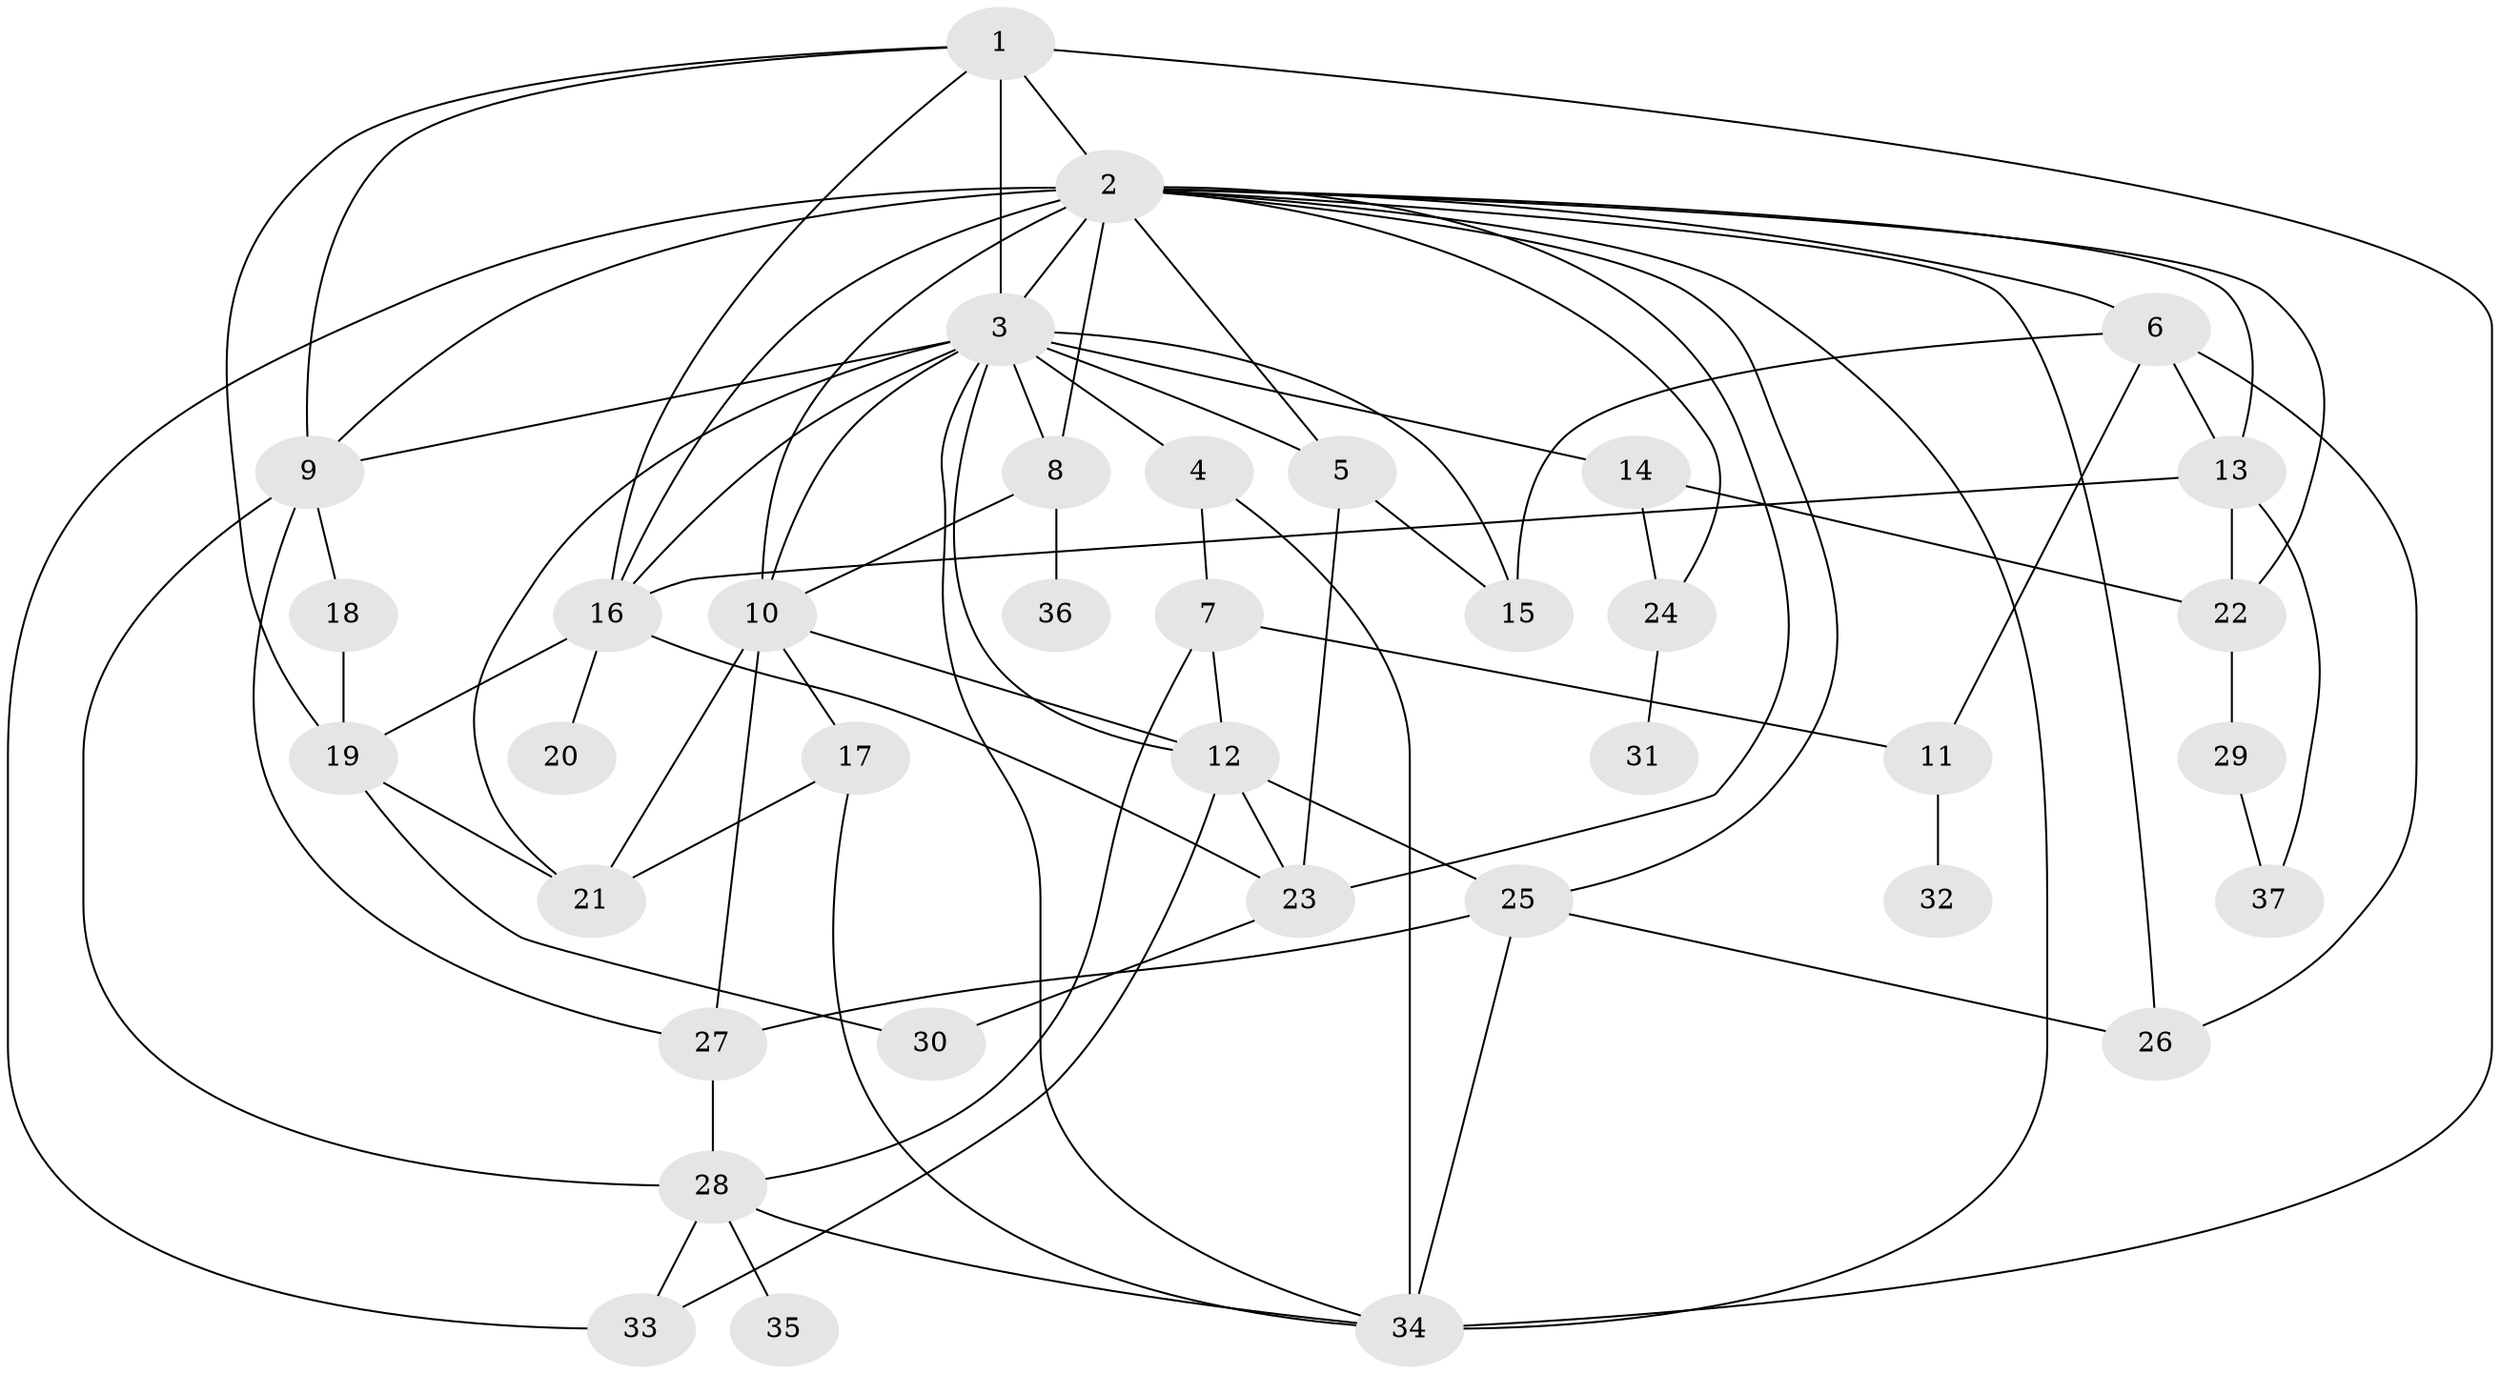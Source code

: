 // original degree distribution, {6: 0.041666666666666664, 3: 0.21666666666666667, 11: 0.008333333333333333, 4: 0.15, 7: 0.016666666666666666, 5: 0.08333333333333333, 8: 0.008333333333333333, 2: 0.2833333333333333, 1: 0.19166666666666668}
// Generated by graph-tools (version 1.1) at 2025/48/03/04/25 22:48:49]
// undirected, 37 vertices, 80 edges
graph export_dot {
  node [color=gray90,style=filled];
  1;
  2;
  3;
  4;
  5;
  6;
  7;
  8;
  9;
  10;
  11;
  12;
  13;
  14;
  15;
  16;
  17;
  18;
  19;
  20;
  21;
  22;
  23;
  24;
  25;
  26;
  27;
  28;
  29;
  30;
  31;
  32;
  33;
  34;
  35;
  36;
  37;
  1 -- 2 [weight=2.0];
  1 -- 3 [weight=1.0];
  1 -- 9 [weight=1.0];
  1 -- 16 [weight=1.0];
  1 -- 19 [weight=1.0];
  1 -- 34 [weight=1.0];
  2 -- 3 [weight=2.0];
  2 -- 5 [weight=2.0];
  2 -- 6 [weight=1.0];
  2 -- 8 [weight=1.0];
  2 -- 9 [weight=3.0];
  2 -- 10 [weight=1.0];
  2 -- 13 [weight=1.0];
  2 -- 16 [weight=1.0];
  2 -- 22 [weight=1.0];
  2 -- 23 [weight=1.0];
  2 -- 24 [weight=1.0];
  2 -- 25 [weight=1.0];
  2 -- 26 [weight=1.0];
  2 -- 33 [weight=1.0];
  2 -- 34 [weight=1.0];
  3 -- 4 [weight=1.0];
  3 -- 5 [weight=2.0];
  3 -- 8 [weight=2.0];
  3 -- 9 [weight=2.0];
  3 -- 10 [weight=1.0];
  3 -- 12 [weight=2.0];
  3 -- 14 [weight=1.0];
  3 -- 15 [weight=1.0];
  3 -- 16 [weight=1.0];
  3 -- 21 [weight=1.0];
  3 -- 34 [weight=1.0];
  4 -- 7 [weight=1.0];
  4 -- 34 [weight=1.0];
  5 -- 15 [weight=1.0];
  5 -- 23 [weight=1.0];
  6 -- 11 [weight=1.0];
  6 -- 13 [weight=2.0];
  6 -- 15 [weight=1.0];
  6 -- 26 [weight=1.0];
  7 -- 11 [weight=1.0];
  7 -- 12 [weight=1.0];
  7 -- 28 [weight=1.0];
  8 -- 10 [weight=1.0];
  8 -- 36 [weight=1.0];
  9 -- 18 [weight=2.0];
  9 -- 27 [weight=1.0];
  9 -- 28 [weight=1.0];
  10 -- 12 [weight=2.0];
  10 -- 17 [weight=1.0];
  10 -- 21 [weight=1.0];
  10 -- 27 [weight=1.0];
  11 -- 32 [weight=1.0];
  12 -- 23 [weight=4.0];
  12 -- 25 [weight=1.0];
  12 -- 33 [weight=1.0];
  13 -- 16 [weight=2.0];
  13 -- 22 [weight=1.0];
  13 -- 37 [weight=1.0];
  14 -- 22 [weight=1.0];
  14 -- 24 [weight=2.0];
  16 -- 19 [weight=1.0];
  16 -- 20 [weight=1.0];
  16 -- 23 [weight=1.0];
  17 -- 21 [weight=1.0];
  17 -- 34 [weight=1.0];
  18 -- 19 [weight=3.0];
  19 -- 21 [weight=1.0];
  19 -- 30 [weight=1.0];
  22 -- 29 [weight=1.0];
  23 -- 30 [weight=2.0];
  24 -- 31 [weight=1.0];
  25 -- 26 [weight=1.0];
  25 -- 27 [weight=1.0];
  25 -- 34 [weight=1.0];
  27 -- 28 [weight=1.0];
  28 -- 33 [weight=1.0];
  28 -- 34 [weight=1.0];
  28 -- 35 [weight=1.0];
  29 -- 37 [weight=1.0];
}
